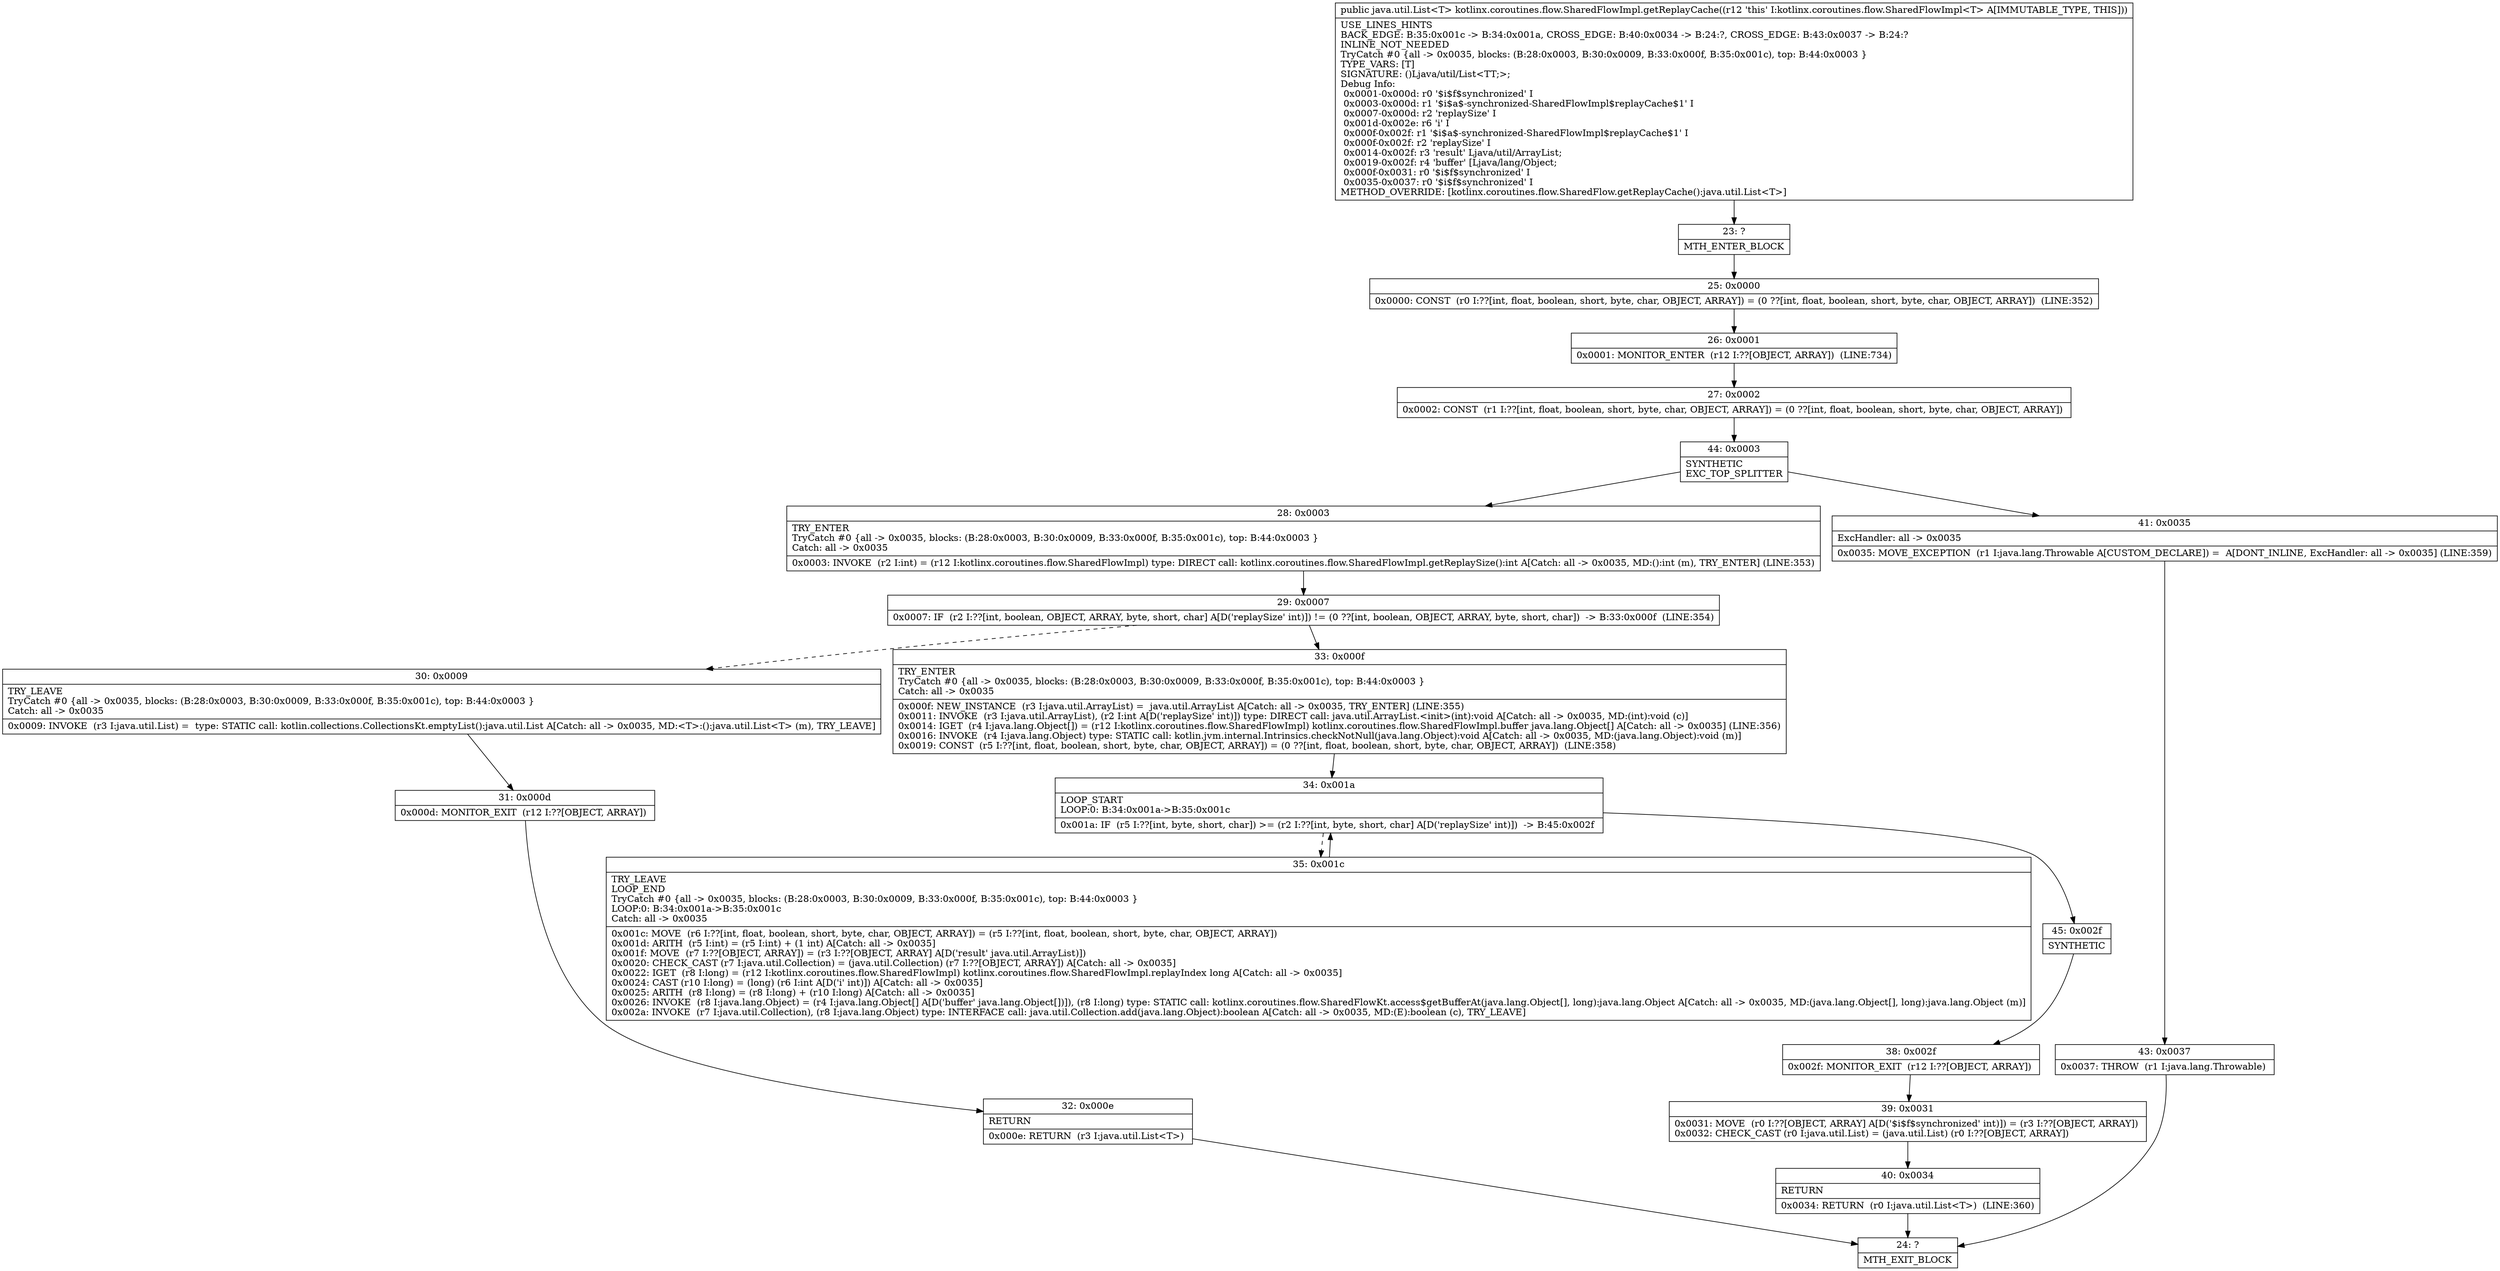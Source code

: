 digraph "CFG forkotlinx.coroutines.flow.SharedFlowImpl.getReplayCache()Ljava\/util\/List;" {
Node_23 [shape=record,label="{23\:\ ?|MTH_ENTER_BLOCK\l}"];
Node_25 [shape=record,label="{25\:\ 0x0000|0x0000: CONST  (r0 I:??[int, float, boolean, short, byte, char, OBJECT, ARRAY]) = (0 ??[int, float, boolean, short, byte, char, OBJECT, ARRAY])  (LINE:352)\l}"];
Node_26 [shape=record,label="{26\:\ 0x0001|0x0001: MONITOR_ENTER  (r12 I:??[OBJECT, ARRAY])  (LINE:734)\l}"];
Node_27 [shape=record,label="{27\:\ 0x0002|0x0002: CONST  (r1 I:??[int, float, boolean, short, byte, char, OBJECT, ARRAY]) = (0 ??[int, float, boolean, short, byte, char, OBJECT, ARRAY]) \l}"];
Node_44 [shape=record,label="{44\:\ 0x0003|SYNTHETIC\lEXC_TOP_SPLITTER\l}"];
Node_28 [shape=record,label="{28\:\ 0x0003|TRY_ENTER\lTryCatch #0 \{all \-\> 0x0035, blocks: (B:28:0x0003, B:30:0x0009, B:33:0x000f, B:35:0x001c), top: B:44:0x0003 \}\lCatch: all \-\> 0x0035\l|0x0003: INVOKE  (r2 I:int) = (r12 I:kotlinx.coroutines.flow.SharedFlowImpl) type: DIRECT call: kotlinx.coroutines.flow.SharedFlowImpl.getReplaySize():int A[Catch: all \-\> 0x0035, MD:():int (m), TRY_ENTER] (LINE:353)\l}"];
Node_29 [shape=record,label="{29\:\ 0x0007|0x0007: IF  (r2 I:??[int, boolean, OBJECT, ARRAY, byte, short, char] A[D('replaySize' int)]) != (0 ??[int, boolean, OBJECT, ARRAY, byte, short, char])  \-\> B:33:0x000f  (LINE:354)\l}"];
Node_30 [shape=record,label="{30\:\ 0x0009|TRY_LEAVE\lTryCatch #0 \{all \-\> 0x0035, blocks: (B:28:0x0003, B:30:0x0009, B:33:0x000f, B:35:0x001c), top: B:44:0x0003 \}\lCatch: all \-\> 0x0035\l|0x0009: INVOKE  (r3 I:java.util.List) =  type: STATIC call: kotlin.collections.CollectionsKt.emptyList():java.util.List A[Catch: all \-\> 0x0035, MD:\<T\>:():java.util.List\<T\> (m), TRY_LEAVE]\l}"];
Node_31 [shape=record,label="{31\:\ 0x000d|0x000d: MONITOR_EXIT  (r12 I:??[OBJECT, ARRAY]) \l}"];
Node_32 [shape=record,label="{32\:\ 0x000e|RETURN\l|0x000e: RETURN  (r3 I:java.util.List\<T\>) \l}"];
Node_24 [shape=record,label="{24\:\ ?|MTH_EXIT_BLOCK\l}"];
Node_33 [shape=record,label="{33\:\ 0x000f|TRY_ENTER\lTryCatch #0 \{all \-\> 0x0035, blocks: (B:28:0x0003, B:30:0x0009, B:33:0x000f, B:35:0x001c), top: B:44:0x0003 \}\lCatch: all \-\> 0x0035\l|0x000f: NEW_INSTANCE  (r3 I:java.util.ArrayList) =  java.util.ArrayList A[Catch: all \-\> 0x0035, TRY_ENTER] (LINE:355)\l0x0011: INVOKE  (r3 I:java.util.ArrayList), (r2 I:int A[D('replaySize' int)]) type: DIRECT call: java.util.ArrayList.\<init\>(int):void A[Catch: all \-\> 0x0035, MD:(int):void (c)]\l0x0014: IGET  (r4 I:java.lang.Object[]) = (r12 I:kotlinx.coroutines.flow.SharedFlowImpl) kotlinx.coroutines.flow.SharedFlowImpl.buffer java.lang.Object[] A[Catch: all \-\> 0x0035] (LINE:356)\l0x0016: INVOKE  (r4 I:java.lang.Object) type: STATIC call: kotlin.jvm.internal.Intrinsics.checkNotNull(java.lang.Object):void A[Catch: all \-\> 0x0035, MD:(java.lang.Object):void (m)]\l0x0019: CONST  (r5 I:??[int, float, boolean, short, byte, char, OBJECT, ARRAY]) = (0 ??[int, float, boolean, short, byte, char, OBJECT, ARRAY])  (LINE:358)\l}"];
Node_34 [shape=record,label="{34\:\ 0x001a|LOOP_START\lLOOP:0: B:34:0x001a\-\>B:35:0x001c\l|0x001a: IF  (r5 I:??[int, byte, short, char]) \>= (r2 I:??[int, byte, short, char] A[D('replaySize' int)])  \-\> B:45:0x002f \l}"];
Node_35 [shape=record,label="{35\:\ 0x001c|TRY_LEAVE\lLOOP_END\lTryCatch #0 \{all \-\> 0x0035, blocks: (B:28:0x0003, B:30:0x0009, B:33:0x000f, B:35:0x001c), top: B:44:0x0003 \}\lLOOP:0: B:34:0x001a\-\>B:35:0x001c\lCatch: all \-\> 0x0035\l|0x001c: MOVE  (r6 I:??[int, float, boolean, short, byte, char, OBJECT, ARRAY]) = (r5 I:??[int, float, boolean, short, byte, char, OBJECT, ARRAY]) \l0x001d: ARITH  (r5 I:int) = (r5 I:int) + (1 int) A[Catch: all \-\> 0x0035]\l0x001f: MOVE  (r7 I:??[OBJECT, ARRAY]) = (r3 I:??[OBJECT, ARRAY] A[D('result' java.util.ArrayList)]) \l0x0020: CHECK_CAST (r7 I:java.util.Collection) = (java.util.Collection) (r7 I:??[OBJECT, ARRAY]) A[Catch: all \-\> 0x0035]\l0x0022: IGET  (r8 I:long) = (r12 I:kotlinx.coroutines.flow.SharedFlowImpl) kotlinx.coroutines.flow.SharedFlowImpl.replayIndex long A[Catch: all \-\> 0x0035]\l0x0024: CAST (r10 I:long) = (long) (r6 I:int A[D('i' int)]) A[Catch: all \-\> 0x0035]\l0x0025: ARITH  (r8 I:long) = (r8 I:long) + (r10 I:long) A[Catch: all \-\> 0x0035]\l0x0026: INVOKE  (r8 I:java.lang.Object) = (r4 I:java.lang.Object[] A[D('buffer' java.lang.Object[])]), (r8 I:long) type: STATIC call: kotlinx.coroutines.flow.SharedFlowKt.access$getBufferAt(java.lang.Object[], long):java.lang.Object A[Catch: all \-\> 0x0035, MD:(java.lang.Object[], long):java.lang.Object (m)]\l0x002a: INVOKE  (r7 I:java.util.Collection), (r8 I:java.lang.Object) type: INTERFACE call: java.util.Collection.add(java.lang.Object):boolean A[Catch: all \-\> 0x0035, MD:(E):boolean (c), TRY_LEAVE]\l}"];
Node_45 [shape=record,label="{45\:\ 0x002f|SYNTHETIC\l}"];
Node_38 [shape=record,label="{38\:\ 0x002f|0x002f: MONITOR_EXIT  (r12 I:??[OBJECT, ARRAY]) \l}"];
Node_39 [shape=record,label="{39\:\ 0x0031|0x0031: MOVE  (r0 I:??[OBJECT, ARRAY] A[D('$i$f$synchronized' int)]) = (r3 I:??[OBJECT, ARRAY]) \l0x0032: CHECK_CAST (r0 I:java.util.List) = (java.util.List) (r0 I:??[OBJECT, ARRAY]) \l}"];
Node_40 [shape=record,label="{40\:\ 0x0034|RETURN\l|0x0034: RETURN  (r0 I:java.util.List\<T\>)  (LINE:360)\l}"];
Node_41 [shape=record,label="{41\:\ 0x0035|ExcHandler: all \-\> 0x0035\l|0x0035: MOVE_EXCEPTION  (r1 I:java.lang.Throwable A[CUSTOM_DECLARE]) =  A[DONT_INLINE, ExcHandler: all \-\> 0x0035] (LINE:359)\l}"];
Node_43 [shape=record,label="{43\:\ 0x0037|0x0037: THROW  (r1 I:java.lang.Throwable) \l}"];
MethodNode[shape=record,label="{public java.util.List\<T\> kotlinx.coroutines.flow.SharedFlowImpl.getReplayCache((r12 'this' I:kotlinx.coroutines.flow.SharedFlowImpl\<T\> A[IMMUTABLE_TYPE, THIS]))  | USE_LINES_HINTS\lBACK_EDGE: B:35:0x001c \-\> B:34:0x001a, CROSS_EDGE: B:40:0x0034 \-\> B:24:?, CROSS_EDGE: B:43:0x0037 \-\> B:24:?\lINLINE_NOT_NEEDED\lTryCatch #0 \{all \-\> 0x0035, blocks: (B:28:0x0003, B:30:0x0009, B:33:0x000f, B:35:0x001c), top: B:44:0x0003 \}\lTYPE_VARS: [T]\lSIGNATURE: ()Ljava\/util\/List\<TT;\>;\lDebug Info:\l  0x0001\-0x000d: r0 '$i$f$synchronized' I\l  0x0003\-0x000d: r1 '$i$a$\-synchronized\-SharedFlowImpl$replayCache$1' I\l  0x0007\-0x000d: r2 'replaySize' I\l  0x001d\-0x002e: r6 'i' I\l  0x000f\-0x002f: r1 '$i$a$\-synchronized\-SharedFlowImpl$replayCache$1' I\l  0x000f\-0x002f: r2 'replaySize' I\l  0x0014\-0x002f: r3 'result' Ljava\/util\/ArrayList;\l  0x0019\-0x002f: r4 'buffer' [Ljava\/lang\/Object;\l  0x000f\-0x0031: r0 '$i$f$synchronized' I\l  0x0035\-0x0037: r0 '$i$f$synchronized' I\lMETHOD_OVERRIDE: [kotlinx.coroutines.flow.SharedFlow.getReplayCache():java.util.List\<T\>]\l}"];
MethodNode -> Node_23;Node_23 -> Node_25;
Node_25 -> Node_26;
Node_26 -> Node_27;
Node_27 -> Node_44;
Node_44 -> Node_28;
Node_44 -> Node_41;
Node_28 -> Node_29;
Node_29 -> Node_30[style=dashed];
Node_29 -> Node_33;
Node_30 -> Node_31;
Node_31 -> Node_32;
Node_32 -> Node_24;
Node_33 -> Node_34;
Node_34 -> Node_35[style=dashed];
Node_34 -> Node_45;
Node_35 -> Node_34;
Node_45 -> Node_38;
Node_38 -> Node_39;
Node_39 -> Node_40;
Node_40 -> Node_24;
Node_41 -> Node_43;
Node_43 -> Node_24;
}

